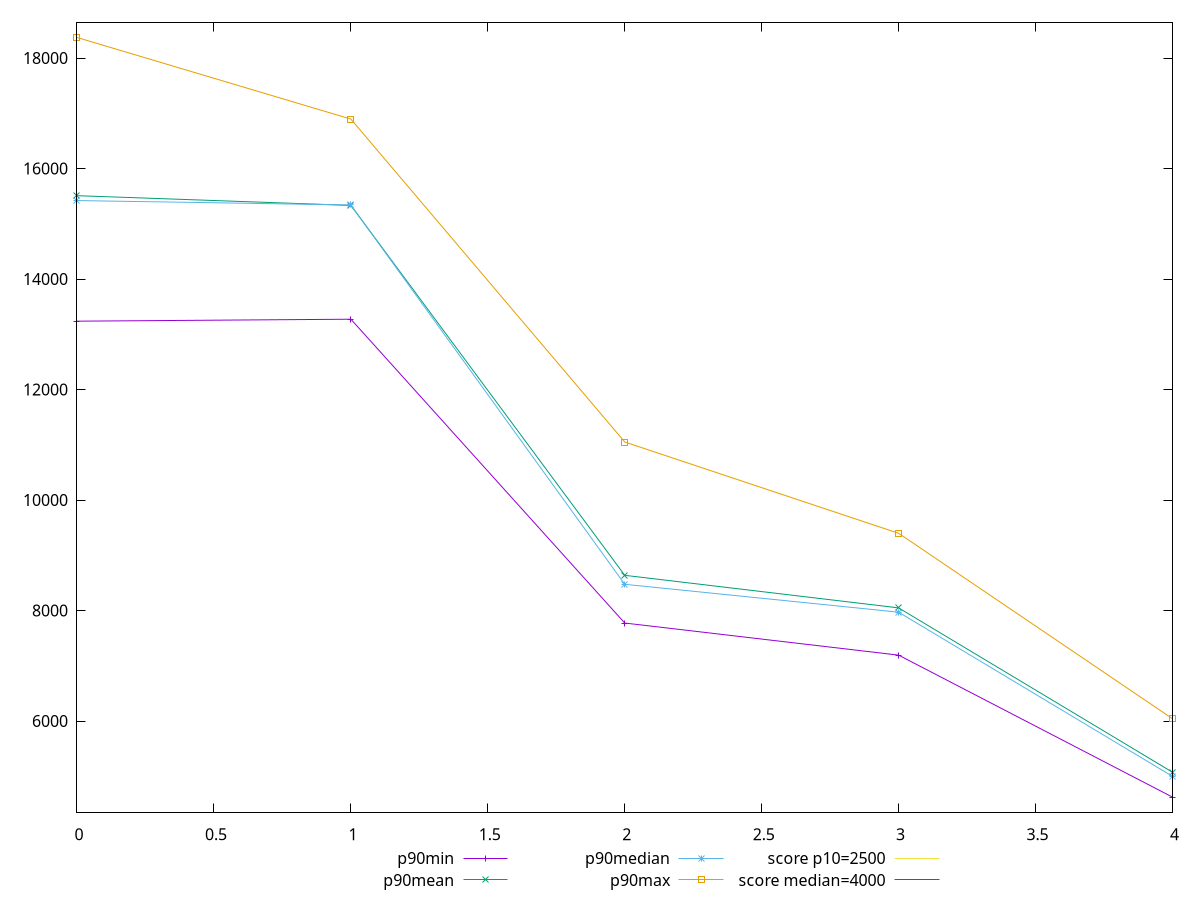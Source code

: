 reset

$p90Min <<EOF
0 13237.809000000001
1 13273.373500000002
2 7774.221849999998
3 7193.282000000001
4 4623.249
EOF

$p90Mean <<EOF
0 15509.313047872338
1 15332.760867021274
2 8637.789668085106
3 8048.412463297873
4 5073.81209042553
EOF

$p90Median <<EOF
0 15420.902999999998
1 15340.848750000001
2 8475.115249999999
3 7970.5825
4 4998.835499999999
EOF

$p90Max <<EOF
0 18372.260000000002
1 16895.088000000003
2 11051.052
3 9398.747999999998
4 6042.266
EOF

set key outside below
set xrange [0:4]
set yrange [4348.268779999999:18647.240220000003]
set trange [4348.268779999999:18647.240220000003]
set terminal svg size 640, 560 enhanced background rgb 'white'
set output "report_00015_2021-02-09T16-11-33.973Z/largest-contentful-paint/progression/value.svg"

plot $p90Min title "p90min" with linespoints, \
     $p90Mean title "p90mean" with linespoints, \
     $p90Median title "p90median" with linespoints, \
     $p90Max title "p90max" with linespoints, \
     2500 title "score p10=2500", \
     4000 title "score median=4000"

reset
